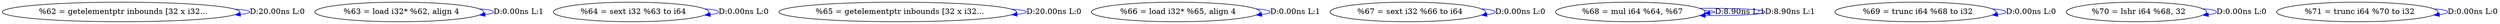 digraph {
Node0x25fa130[label="  %62 = getelementptr inbounds [32 x i32..."];
Node0x25fa130 -> Node0x25fa130[label="D:20.00ns L:0",color=blue];
Node0x25fdb30[label="  %63 = load i32* %62, align 4"];
Node0x25fdb30 -> Node0x25fdb30[label="D:0.00ns L:1",color=blue];
Node0x25fdc10[label="  %64 = sext i32 %63 to i64"];
Node0x25fdc10 -> Node0x25fdc10[label="D:0.00ns L:0",color=blue];
Node0x25fdcf0[label="  %65 = getelementptr inbounds [32 x i32..."];
Node0x25fdcf0 -> Node0x25fdcf0[label="D:20.00ns L:0",color=blue];
Node0x25fddd0[label="  %66 = load i32* %65, align 4"];
Node0x25fddd0 -> Node0x25fddd0[label="D:0.00ns L:1",color=blue];
Node0x25fdeb0[label="  %67 = sext i32 %66 to i64"];
Node0x25fdeb0 -> Node0x25fdeb0[label="D:0.00ns L:0",color=blue];
Node0x25fdf90[label="  %68 = mul i64 %64, %67"];
Node0x25fdf90 -> Node0x25fdf90[label="D:8.90ns L:1",color=blue];
Node0x25fdf90 -> Node0x25fdf90[label="D:8.90ns L:1",color=blue];
Node0x25fe070[label="  %69 = trunc i64 %68 to i32"];
Node0x25fe070 -> Node0x25fe070[label="D:0.00ns L:0",color=blue];
Node0x25fe150[label="  %70 = lshr i64 %68, 32"];
Node0x25fe150 -> Node0x25fe150[label="D:0.00ns L:0",color=blue];
Node0x25fe230[label="  %71 = trunc i64 %70 to i32"];
Node0x25fe230 -> Node0x25fe230[label="D:0.00ns L:0",color=blue];
}
